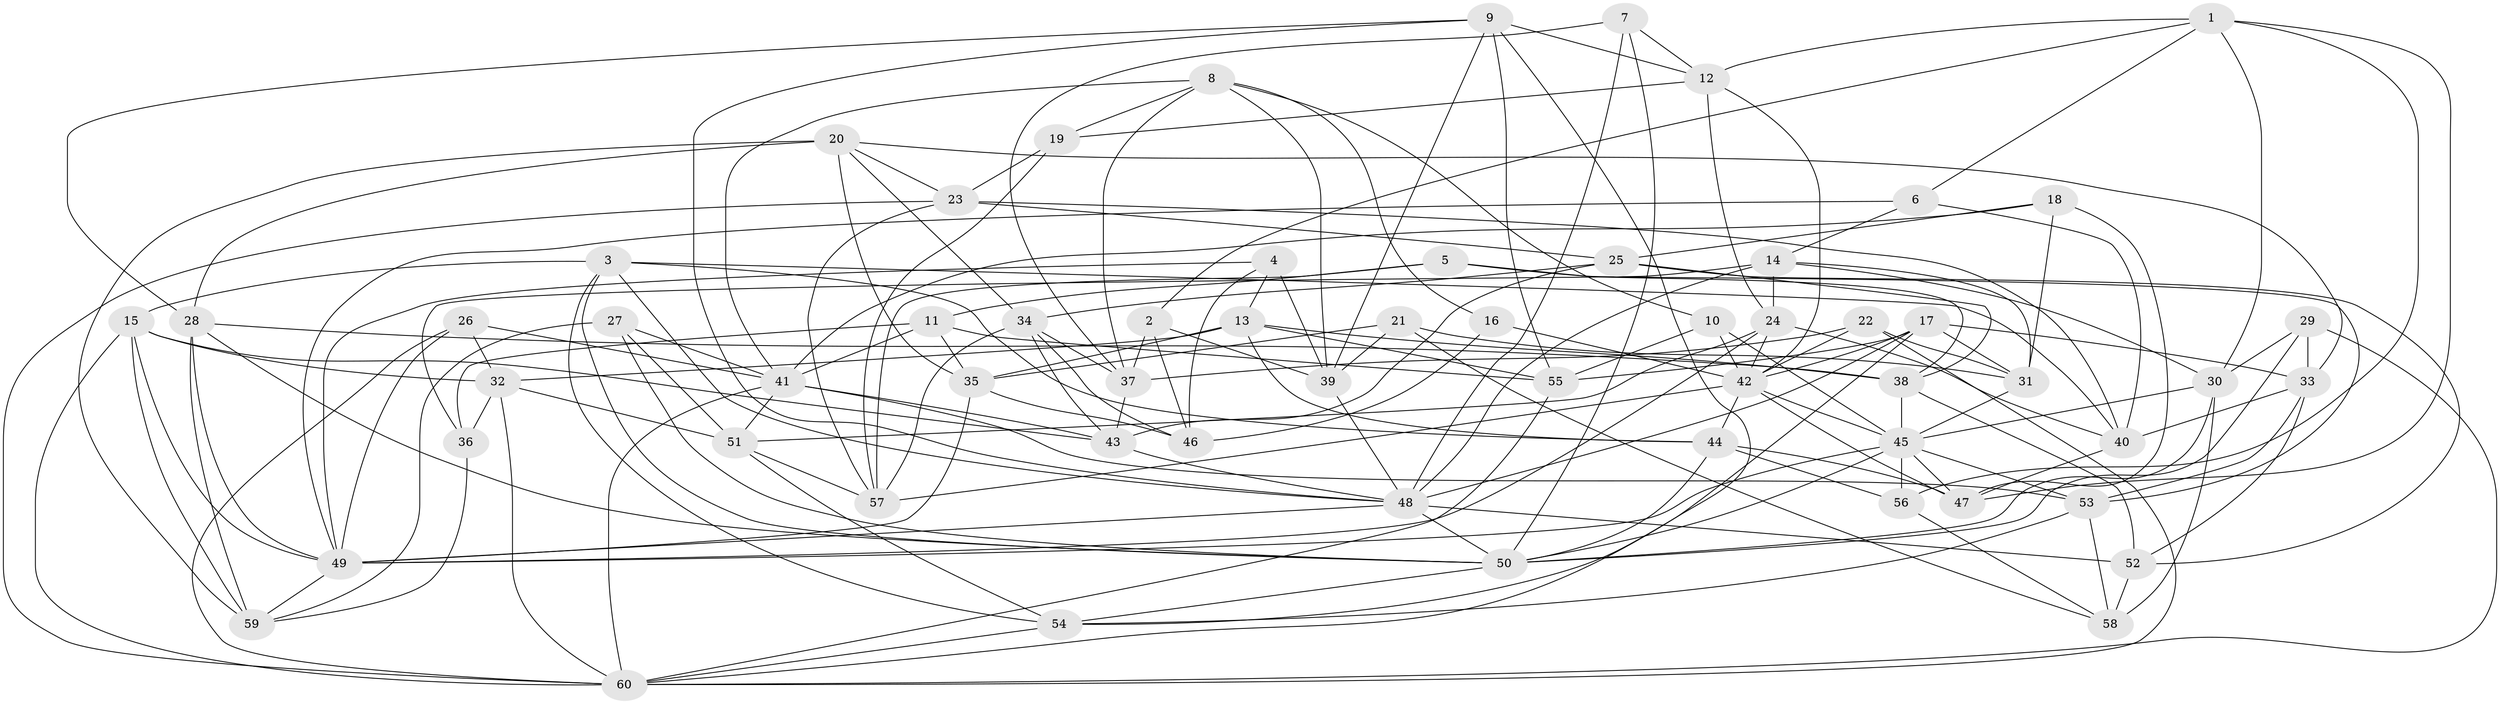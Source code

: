 // original degree distribution, {4: 1.0}
// Generated by graph-tools (version 1.1) at 2025/50/03/09/25 03:50:53]
// undirected, 60 vertices, 175 edges
graph export_dot {
graph [start="1"]
  node [color=gray90,style=filled];
  1;
  2;
  3;
  4;
  5;
  6;
  7;
  8;
  9;
  10;
  11;
  12;
  13;
  14;
  15;
  16;
  17;
  18;
  19;
  20;
  21;
  22;
  23;
  24;
  25;
  26;
  27;
  28;
  29;
  30;
  31;
  32;
  33;
  34;
  35;
  36;
  37;
  38;
  39;
  40;
  41;
  42;
  43;
  44;
  45;
  46;
  47;
  48;
  49;
  50;
  51;
  52;
  53;
  54;
  55;
  56;
  57;
  58;
  59;
  60;
  1 -- 2 [weight=1.0];
  1 -- 6 [weight=1.0];
  1 -- 12 [weight=1.0];
  1 -- 30 [weight=1.0];
  1 -- 47 [weight=1.0];
  1 -- 56 [weight=1.0];
  2 -- 37 [weight=1.0];
  2 -- 39 [weight=1.0];
  2 -- 46 [weight=1.0];
  3 -- 15 [weight=1.0];
  3 -- 40 [weight=1.0];
  3 -- 44 [weight=1.0];
  3 -- 48 [weight=1.0];
  3 -- 50 [weight=1.0];
  3 -- 54 [weight=1.0];
  4 -- 13 [weight=1.0];
  4 -- 39 [weight=1.0];
  4 -- 46 [weight=1.0];
  4 -- 49 [weight=1.0];
  5 -- 11 [weight=1.0];
  5 -- 38 [weight=1.0];
  5 -- 53 [weight=1.0];
  5 -- 57 [weight=1.0];
  6 -- 14 [weight=1.0];
  6 -- 40 [weight=1.0];
  6 -- 49 [weight=1.0];
  7 -- 12 [weight=1.0];
  7 -- 37 [weight=1.0];
  7 -- 48 [weight=1.0];
  7 -- 50 [weight=1.0];
  8 -- 10 [weight=1.0];
  8 -- 16 [weight=1.0];
  8 -- 19 [weight=1.0];
  8 -- 37 [weight=1.0];
  8 -- 39 [weight=1.0];
  8 -- 41 [weight=1.0];
  9 -- 12 [weight=1.0];
  9 -- 28 [weight=1.0];
  9 -- 39 [weight=1.0];
  9 -- 48 [weight=1.0];
  9 -- 55 [weight=1.0];
  9 -- 60 [weight=1.0];
  10 -- 42 [weight=1.0];
  10 -- 45 [weight=1.0];
  10 -- 55 [weight=1.0];
  11 -- 35 [weight=1.0];
  11 -- 36 [weight=1.0];
  11 -- 41 [weight=2.0];
  11 -- 55 [weight=1.0];
  12 -- 19 [weight=1.0];
  12 -- 24 [weight=1.0];
  12 -- 42 [weight=1.0];
  13 -- 32 [weight=1.0];
  13 -- 35 [weight=1.0];
  13 -- 38 [weight=1.0];
  13 -- 44 [weight=1.0];
  13 -- 55 [weight=1.0];
  14 -- 24 [weight=1.0];
  14 -- 30 [weight=1.0];
  14 -- 31 [weight=1.0];
  14 -- 36 [weight=1.0];
  14 -- 48 [weight=1.0];
  15 -- 32 [weight=1.0];
  15 -- 43 [weight=1.0];
  15 -- 49 [weight=1.0];
  15 -- 59 [weight=1.0];
  15 -- 60 [weight=1.0];
  16 -- 42 [weight=1.0];
  16 -- 46 [weight=2.0];
  17 -- 31 [weight=1.0];
  17 -- 33 [weight=1.0];
  17 -- 42 [weight=1.0];
  17 -- 48 [weight=1.0];
  17 -- 54 [weight=1.0];
  17 -- 55 [weight=1.0];
  18 -- 25 [weight=1.0];
  18 -- 31 [weight=1.0];
  18 -- 41 [weight=1.0];
  18 -- 47 [weight=1.0];
  19 -- 23 [weight=1.0];
  19 -- 57 [weight=1.0];
  20 -- 23 [weight=1.0];
  20 -- 28 [weight=1.0];
  20 -- 33 [weight=1.0];
  20 -- 34 [weight=1.0];
  20 -- 35 [weight=1.0];
  20 -- 59 [weight=1.0];
  21 -- 31 [weight=1.0];
  21 -- 35 [weight=1.0];
  21 -- 39 [weight=1.0];
  21 -- 58 [weight=1.0];
  22 -- 31 [weight=1.0];
  22 -- 37 [weight=1.0];
  22 -- 42 [weight=1.0];
  22 -- 60 [weight=1.0];
  23 -- 25 [weight=1.0];
  23 -- 40 [weight=1.0];
  23 -- 57 [weight=1.0];
  23 -- 60 [weight=1.0];
  24 -- 40 [weight=1.0];
  24 -- 42 [weight=1.0];
  24 -- 49 [weight=1.0];
  24 -- 51 [weight=1.0];
  25 -- 34 [weight=1.0];
  25 -- 38 [weight=1.0];
  25 -- 43 [weight=1.0];
  25 -- 52 [weight=1.0];
  26 -- 32 [weight=1.0];
  26 -- 41 [weight=1.0];
  26 -- 49 [weight=1.0];
  26 -- 60 [weight=1.0];
  27 -- 41 [weight=1.0];
  27 -- 50 [weight=1.0];
  27 -- 51 [weight=1.0];
  27 -- 59 [weight=1.0];
  28 -- 38 [weight=1.0];
  28 -- 49 [weight=1.0];
  28 -- 50 [weight=1.0];
  28 -- 59 [weight=1.0];
  29 -- 30 [weight=1.0];
  29 -- 33 [weight=1.0];
  29 -- 50 [weight=1.0];
  29 -- 60 [weight=1.0];
  30 -- 45 [weight=1.0];
  30 -- 50 [weight=1.0];
  30 -- 58 [weight=1.0];
  31 -- 45 [weight=1.0];
  32 -- 36 [weight=1.0];
  32 -- 51 [weight=1.0];
  32 -- 60 [weight=1.0];
  33 -- 40 [weight=1.0];
  33 -- 52 [weight=1.0];
  33 -- 53 [weight=1.0];
  34 -- 37 [weight=1.0];
  34 -- 43 [weight=1.0];
  34 -- 46 [weight=1.0];
  34 -- 57 [weight=1.0];
  35 -- 46 [weight=1.0];
  35 -- 49 [weight=1.0];
  36 -- 59 [weight=1.0];
  37 -- 43 [weight=1.0];
  38 -- 45 [weight=1.0];
  38 -- 52 [weight=1.0];
  39 -- 48 [weight=1.0];
  40 -- 47 [weight=1.0];
  41 -- 43 [weight=1.0];
  41 -- 51 [weight=1.0];
  41 -- 53 [weight=1.0];
  41 -- 60 [weight=1.0];
  42 -- 44 [weight=1.0];
  42 -- 45 [weight=1.0];
  42 -- 47 [weight=1.0];
  42 -- 57 [weight=1.0];
  43 -- 48 [weight=1.0];
  44 -- 47 [weight=1.0];
  44 -- 50 [weight=1.0];
  44 -- 56 [weight=1.0];
  45 -- 47 [weight=1.0];
  45 -- 49 [weight=1.0];
  45 -- 50 [weight=1.0];
  45 -- 53 [weight=1.0];
  45 -- 56 [weight=1.0];
  48 -- 49 [weight=1.0];
  48 -- 50 [weight=1.0];
  48 -- 52 [weight=1.0];
  49 -- 59 [weight=1.0];
  50 -- 54 [weight=1.0];
  51 -- 54 [weight=1.0];
  51 -- 57 [weight=1.0];
  52 -- 58 [weight=2.0];
  53 -- 54 [weight=1.0];
  53 -- 58 [weight=1.0];
  54 -- 60 [weight=1.0];
  55 -- 60 [weight=1.0];
  56 -- 58 [weight=1.0];
}
